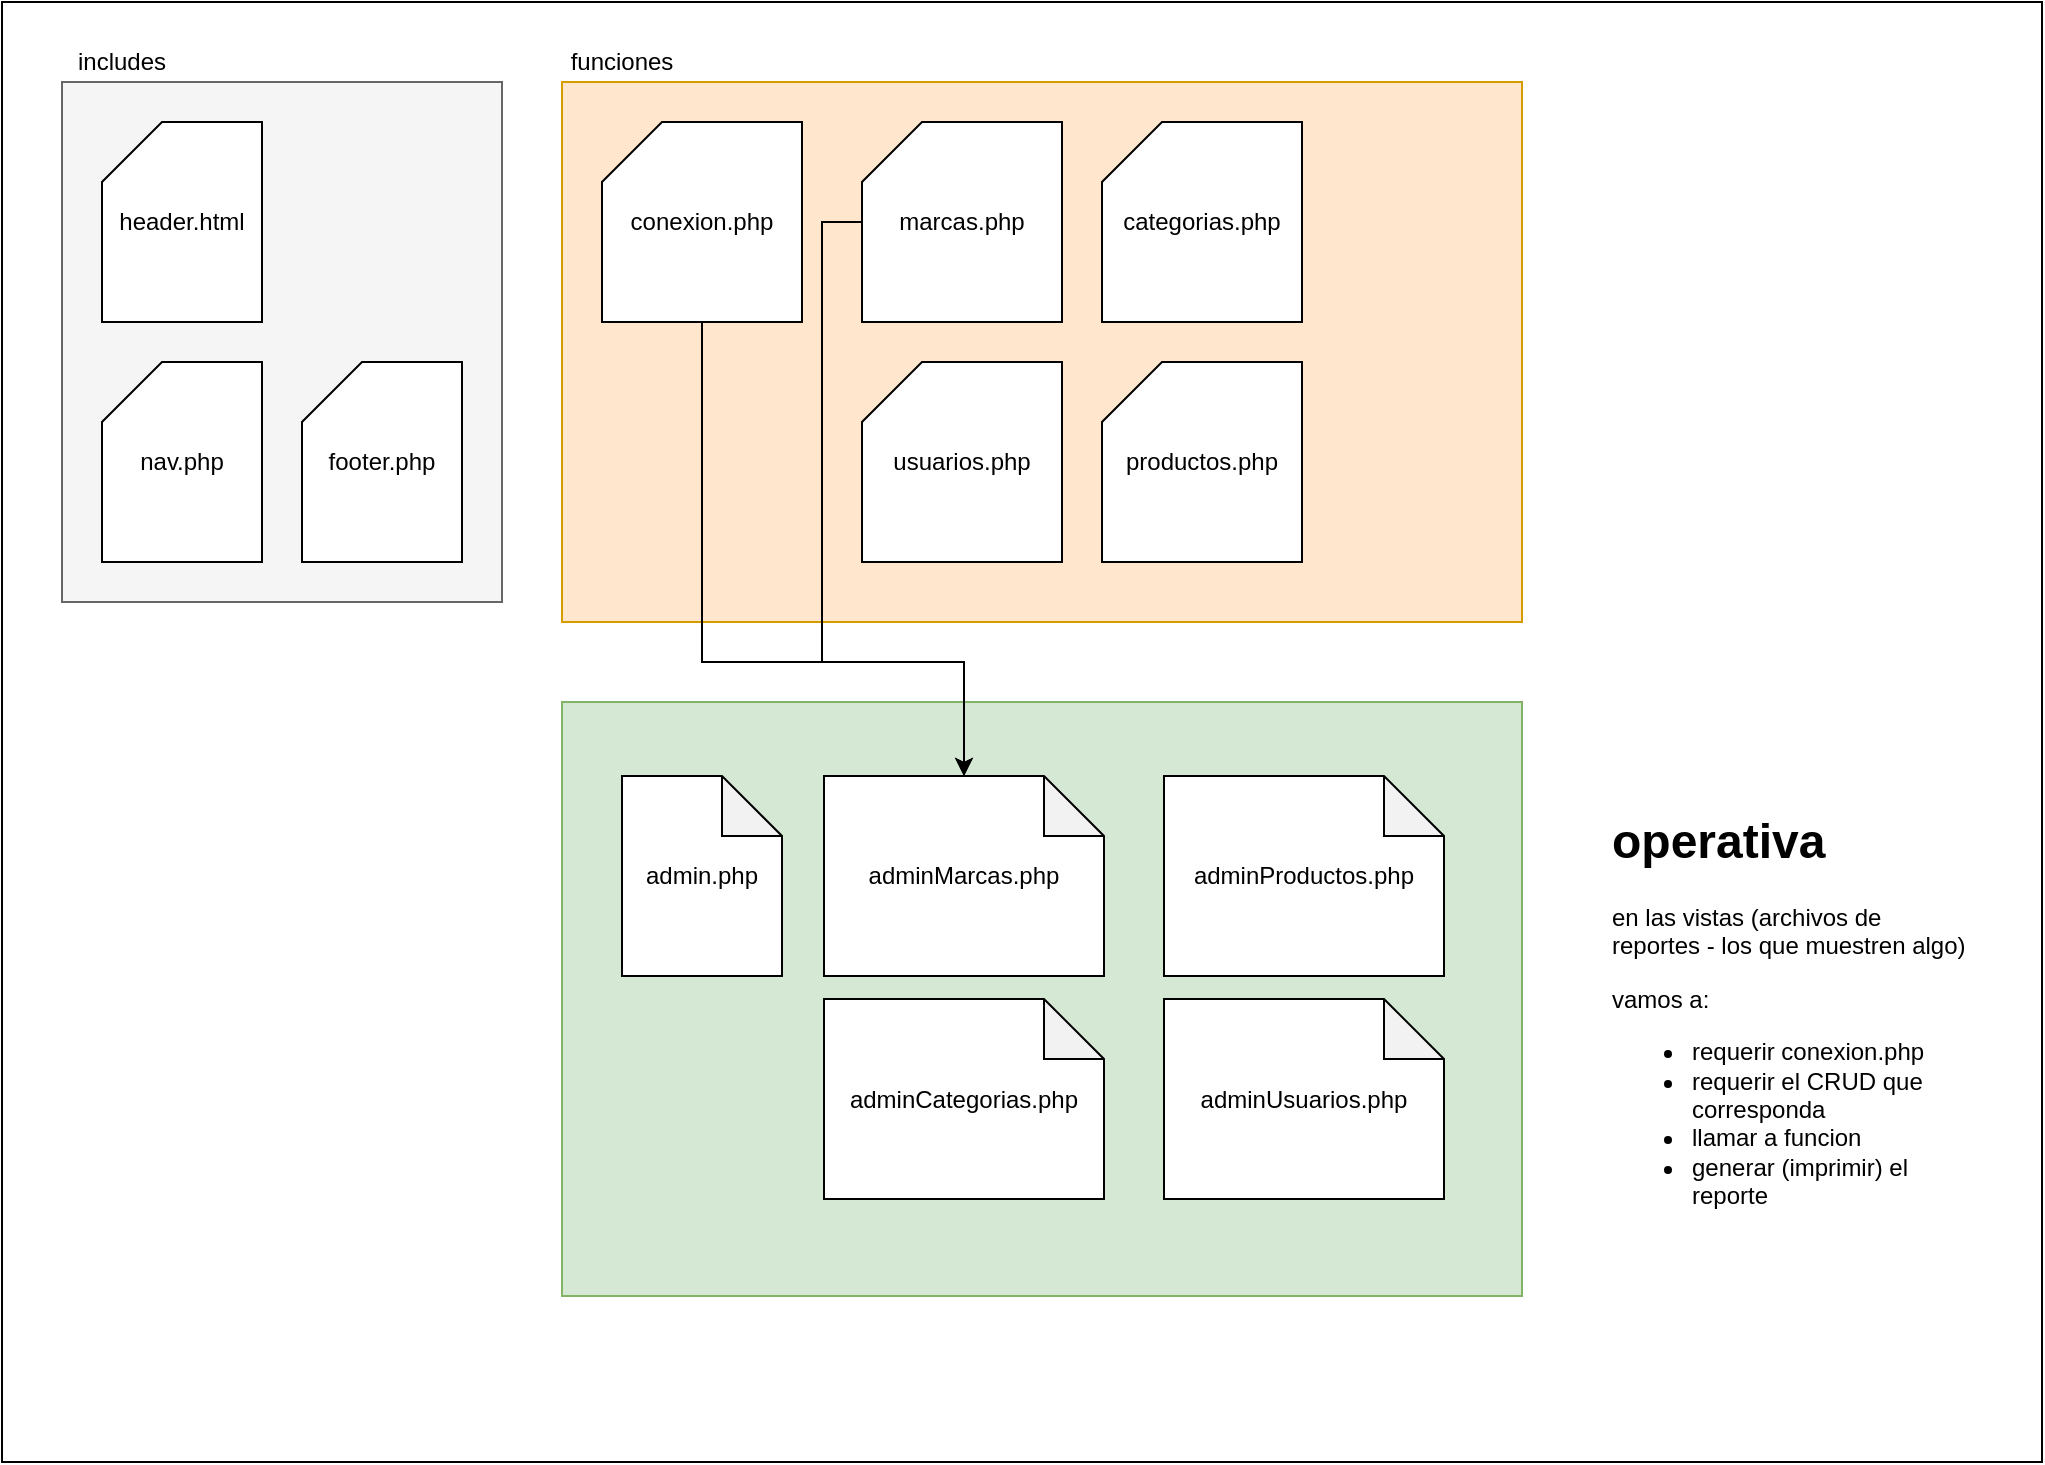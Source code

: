 <mxfile version="13.0.3" type="device"><diagram id="ia44r6WvCl8j6IvlWSg1" name="Page-1"><mxGraphModel dx="753" dy="682" grid="1" gridSize="10" guides="1" tooltips="1" connect="1" arrows="1" fold="1" page="1" pageScale="1" pageWidth="1169" pageHeight="827" math="0" shadow="0"><root><mxCell id="0"/><mxCell id="1" parent="0"/><mxCell id="nzPcCijto7Rx4t_4Qo0J-22" value="" style="rounded=0;whiteSpace=wrap;html=1;" parent="1" vertex="1"><mxGeometry width="1020" height="730" as="geometry"/></mxCell><mxCell id="nzPcCijto7Rx4t_4Qo0J-23" value="" style="rounded=0;whiteSpace=wrap;html=1;fillColor=#f5f5f5;strokeColor=#666666;fontColor=#333333;" parent="1" vertex="1"><mxGeometry x="30" y="40" width="220" height="260" as="geometry"/></mxCell><mxCell id="nzPcCijto7Rx4t_4Qo0J-24" value="includes" style="text;html=1;strokeColor=none;fillColor=none;align=center;verticalAlign=middle;whiteSpace=wrap;rounded=0;" parent="1" vertex="1"><mxGeometry x="40" y="20" width="40" height="20" as="geometry"/></mxCell><mxCell id="nzPcCijto7Rx4t_4Qo0J-25" value="header.html" style="shape=card;whiteSpace=wrap;html=1;" parent="1" vertex="1"><mxGeometry x="50" y="60" width="80" height="100" as="geometry"/></mxCell><mxCell id="nzPcCijto7Rx4t_4Qo0J-26" value="nav.php" style="shape=card;whiteSpace=wrap;html=1;" parent="1" vertex="1"><mxGeometry x="50" y="180" width="80" height="100" as="geometry"/></mxCell><mxCell id="nzPcCijto7Rx4t_4Qo0J-27" value="footer.php" style="shape=card;whiteSpace=wrap;html=1;" parent="1" vertex="1"><mxGeometry x="150" y="180" width="80" height="100" as="geometry"/></mxCell><mxCell id="nzPcCijto7Rx4t_4Qo0J-28" value="" style="rounded=0;whiteSpace=wrap;html=1;fillColor=#d5e8d4;strokeColor=#82b366;" parent="1" vertex="1"><mxGeometry x="280" y="350" width="480" height="297" as="geometry"/></mxCell><mxCell id="nzPcCijto7Rx4t_4Qo0J-29" value="admin.php" style="shape=note;whiteSpace=wrap;html=1;backgroundOutline=1;darkOpacity=0.05;" parent="1" vertex="1"><mxGeometry x="310" y="387" width="80" height="100" as="geometry"/></mxCell><mxCell id="nzPcCijto7Rx4t_4Qo0J-30" value="adminMarcas.php" style="shape=note;whiteSpace=wrap;html=1;backgroundOutline=1;darkOpacity=0.05;" parent="1" vertex="1"><mxGeometry x="411" y="387" width="140" height="100" as="geometry"/></mxCell><mxCell id="nzPcCijto7Rx4t_4Qo0J-31" value="adminCategorias.php" style="shape=note;whiteSpace=wrap;html=1;backgroundOutline=1;darkOpacity=0.05;" parent="1" vertex="1"><mxGeometry x="411" y="498.5" width="140" height="100" as="geometry"/></mxCell><mxCell id="nzPcCijto7Rx4t_4Qo0J-32" value="adminUsuarios.php" style="shape=note;whiteSpace=wrap;html=1;backgroundOutline=1;darkOpacity=0.05;" parent="1" vertex="1"><mxGeometry x="581" y="498.5" width="140" height="100" as="geometry"/></mxCell><mxCell id="nzPcCijto7Rx4t_4Qo0J-33" value="adminProductos.php" style="shape=note;whiteSpace=wrap;html=1;backgroundOutline=1;darkOpacity=0.05;" parent="1" vertex="1"><mxGeometry x="581" y="387" width="140" height="100" as="geometry"/></mxCell><mxCell id="nzPcCijto7Rx4t_4Qo0J-34" value="" style="rounded=0;whiteSpace=wrap;html=1;fillColor=#ffe6cc;strokeColor=#d79b00;" parent="1" vertex="1"><mxGeometry x="280" y="40" width="480" height="270" as="geometry"/></mxCell><mxCell id="nzPcCijto7Rx4t_4Qo0J-35" value="funciones" style="text;html=1;strokeColor=none;fillColor=none;align=center;verticalAlign=middle;whiteSpace=wrap;rounded=0;" parent="1" vertex="1"><mxGeometry x="290" y="20" width="40" height="20" as="geometry"/></mxCell><mxCell id="7vpbwN6fyRHeZKEqG-mh-2" style="edgeStyle=orthogonalEdgeStyle;rounded=0;orthogonalLoop=1;jettySize=auto;html=1;" edge="1" parent="1" source="nzPcCijto7Rx4t_4Qo0J-36" target="nzPcCijto7Rx4t_4Qo0J-30"><mxGeometry relative="1" as="geometry"><Array as="points"><mxPoint x="350" y="330"/><mxPoint x="481" y="330"/></Array></mxGeometry></mxCell><mxCell id="nzPcCijto7Rx4t_4Qo0J-36" value="conexion.php" style="shape=card;whiteSpace=wrap;html=1;" parent="1" vertex="1"><mxGeometry x="300" y="60" width="100" height="100" as="geometry"/></mxCell><mxCell id="7vpbwN6fyRHeZKEqG-mh-1" style="edgeStyle=orthogonalEdgeStyle;rounded=0;orthogonalLoop=1;jettySize=auto;html=1;" edge="1" parent="1" source="nzPcCijto7Rx4t_4Qo0J-37" target="nzPcCijto7Rx4t_4Qo0J-30"><mxGeometry relative="1" as="geometry"><Array as="points"><mxPoint x="410" y="110"/><mxPoint x="410" y="330"/><mxPoint x="481" y="330"/></Array></mxGeometry></mxCell><mxCell id="nzPcCijto7Rx4t_4Qo0J-37" value="marcas.php" style="shape=card;whiteSpace=wrap;html=1;" parent="1" vertex="1"><mxGeometry x="430" y="60" width="100" height="100" as="geometry"/></mxCell><mxCell id="nzPcCijto7Rx4t_4Qo0J-38" value="categorias.php" style="shape=card;whiteSpace=wrap;html=1;" parent="1" vertex="1"><mxGeometry x="550" y="60" width="100" height="100" as="geometry"/></mxCell><mxCell id="nzPcCijto7Rx4t_4Qo0J-39" value="usuarios.php" style="shape=card;whiteSpace=wrap;html=1;" parent="1" vertex="1"><mxGeometry x="430" y="180" width="100" height="100" as="geometry"/></mxCell><mxCell id="nzPcCijto7Rx4t_4Qo0J-40" value="productos.php" style="shape=card;whiteSpace=wrap;html=1;" parent="1" vertex="1"><mxGeometry x="550" y="180" width="100" height="100" as="geometry"/></mxCell><mxCell id="nzPcCijto7Rx4t_4Qo0J-41" value="&lt;h1&gt;operativa&lt;/h1&gt;&lt;p&gt;en las vistas (archivos de reportes - los que muestren algo)&lt;/p&gt;&lt;p&gt;vamos a:&lt;/p&gt;&lt;p&gt;&lt;/p&gt;&lt;ul&gt;&lt;li&gt;requerir conexion.php&lt;/li&gt;&lt;li&gt;requerir el CRUD que corresponda&lt;/li&gt;&lt;li&gt;llamar a funcion&lt;/li&gt;&lt;li&gt;generar (imprimir) el reporte&lt;/li&gt;&lt;/ul&gt;&lt;p&gt;&lt;/p&gt;" style="text;html=1;strokeColor=none;fillColor=none;spacing=5;spacingTop=-20;whiteSpace=wrap;overflow=hidden;rounded=0;" parent="1" vertex="1"><mxGeometry x="800" y="400" width="190" height="230" as="geometry"/></mxCell></root></mxGraphModel></diagram></mxfile>